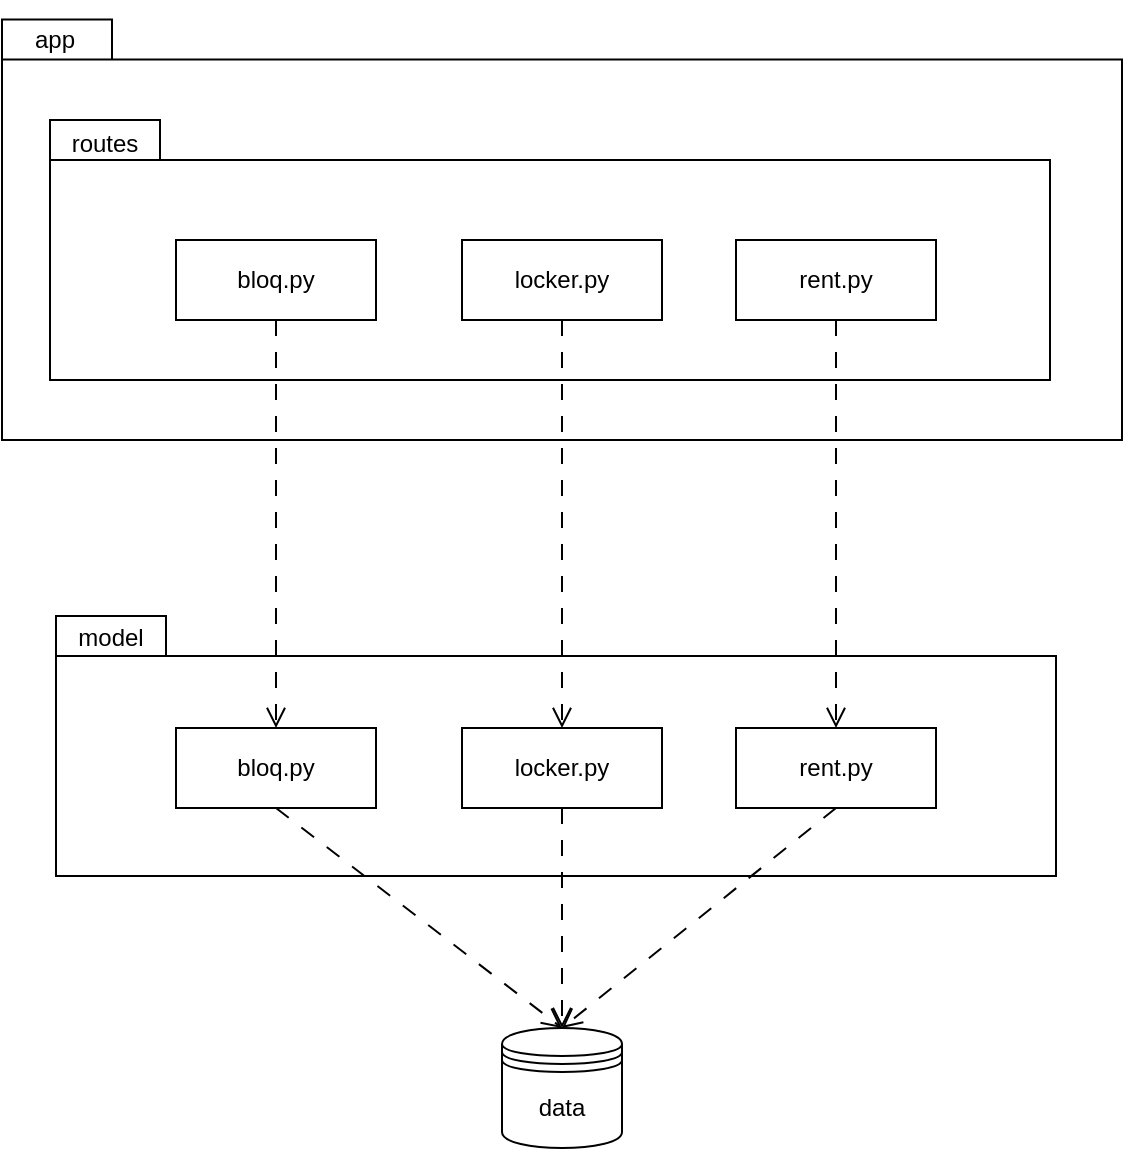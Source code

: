 <mxfile version="26.0.10">
  <diagram name="Página-1" id="oI4F6GWu77xr1iZajAhf">
    <mxGraphModel dx="1125" dy="1127" grid="1" gridSize="10" guides="1" tooltips="1" connect="1" arrows="1" fold="1" page="1" pageScale="1" pageWidth="827" pageHeight="1169" math="0" shadow="0">
      <root>
        <mxCell id="0" />
        <mxCell id="1" parent="0" />
        <mxCell id="KhIp-gEfoCLTcPAVk6ZY-23" value="" style="group" parent="1" vertex="1" connectable="0">
          <mxGeometry x="140" y="150" width="560" height="220" as="geometry" />
        </mxCell>
        <mxCell id="KhIp-gEfoCLTcPAVk6ZY-21" value="" style="shape=folder;fontStyle=1;spacingTop=10;tabWidth=55;tabHeight=20;tabPosition=left;html=1;whiteSpace=wrap;align=center;" parent="KhIp-gEfoCLTcPAVk6ZY-23" vertex="1">
          <mxGeometry y="9.706" width="560" height="210.294" as="geometry" />
        </mxCell>
        <mxCell id="KhIp-gEfoCLTcPAVk6ZY-22" value="app" style="text;html=1;align=center;verticalAlign=middle;resizable=0;points=[];autosize=1;strokeColor=none;fillColor=none;" parent="KhIp-gEfoCLTcPAVk6ZY-23" vertex="1">
          <mxGeometry x="5.999" y="5" width="40" height="30" as="geometry" />
        </mxCell>
        <mxCell id="KhIp-gEfoCLTcPAVk6ZY-11" value="" style="shape=folder;fontStyle=1;spacingTop=10;tabWidth=55;tabHeight=20;tabPosition=left;html=1;whiteSpace=wrap;align=center;" parent="KhIp-gEfoCLTcPAVk6ZY-23" vertex="1">
          <mxGeometry x="24" y="60" width="500" height="130" as="geometry" />
        </mxCell>
        <mxCell id="KhIp-gEfoCLTcPAVk6ZY-12" value="routes" style="text;html=1;align=center;verticalAlign=middle;resizable=0;points=[];autosize=1;strokeColor=none;fillColor=none;" parent="KhIp-gEfoCLTcPAVk6ZY-23" vertex="1">
          <mxGeometry x="21" y="57" width="60" height="30" as="geometry" />
        </mxCell>
        <mxCell id="KhIp-gEfoCLTcPAVk6ZY-4" value="bloq.py" style="whiteSpace=wrap;html=1;align=center;" parent="KhIp-gEfoCLTcPAVk6ZY-23" vertex="1">
          <mxGeometry x="87" y="120" width="100" height="40" as="geometry" />
        </mxCell>
        <mxCell id="KhIp-gEfoCLTcPAVk6ZY-6" value="locker.py" style="whiteSpace=wrap;html=1;align=center;" parent="KhIp-gEfoCLTcPAVk6ZY-23" vertex="1">
          <mxGeometry x="230" y="120" width="100" height="40" as="geometry" />
        </mxCell>
        <mxCell id="KhIp-gEfoCLTcPAVk6ZY-7" value="rent.py" style="whiteSpace=wrap;html=1;align=center;" parent="KhIp-gEfoCLTcPAVk6ZY-23" vertex="1">
          <mxGeometry x="367" y="120" width="100" height="40" as="geometry" />
        </mxCell>
        <mxCell id="KhIp-gEfoCLTcPAVk6ZY-3" value="data" style="shape=datastore;whiteSpace=wrap;html=1;" parent="1" vertex="1">
          <mxGeometry x="390" y="664" width="60" height="60" as="geometry" />
        </mxCell>
        <mxCell id="KhIp-gEfoCLTcPAVk6ZY-13" value="" style="shape=folder;fontStyle=1;spacingTop=10;tabWidth=55;tabHeight=20;tabPosition=left;html=1;whiteSpace=wrap;align=center;" parent="1" vertex="1">
          <mxGeometry x="167" y="458" width="500" height="130" as="geometry" />
        </mxCell>
        <mxCell id="KhIp-gEfoCLTcPAVk6ZY-14" value="model" style="text;html=1;align=center;verticalAlign=middle;resizable=0;points=[];autosize=1;strokeColor=none;fillColor=none;" parent="1" vertex="1">
          <mxGeometry x="164" y="454" width="60" height="30" as="geometry" />
        </mxCell>
        <mxCell id="KhIp-gEfoCLTcPAVk6ZY-8" value="bloq.py" style="whiteSpace=wrap;html=1;align=center;" parent="1" vertex="1">
          <mxGeometry x="227" y="514" width="100" height="40" as="geometry" />
        </mxCell>
        <mxCell id="KhIp-gEfoCLTcPAVk6ZY-9" value="locker.py" style="whiteSpace=wrap;html=1;align=center;" parent="1" vertex="1">
          <mxGeometry x="370" y="514" width="100" height="40" as="geometry" />
        </mxCell>
        <mxCell id="KhIp-gEfoCLTcPAVk6ZY-10" value="rent.py" style="whiteSpace=wrap;html=1;align=center;" parent="1" vertex="1">
          <mxGeometry x="507" y="514" width="100" height="40" as="geometry" />
        </mxCell>
        <mxCell id="KhIp-gEfoCLTcPAVk6ZY-15" value="" style="html=1;verticalAlign=bottom;endArrow=open;dashed=1;endSize=8;curved=0;rounded=0;exitX=0.5;exitY=1;exitDx=0;exitDy=0;entryX=0.5;entryY=0;entryDx=0;entryDy=0;dashPattern=8 8;endFill=0;" parent="1" source="KhIp-gEfoCLTcPAVk6ZY-4" target="KhIp-gEfoCLTcPAVk6ZY-8" edge="1">
          <mxGeometry relative="1" as="geometry">
            <mxPoint x="459" y="474" as="sourcePoint" />
            <mxPoint x="379" y="474" as="targetPoint" />
          </mxGeometry>
        </mxCell>
        <mxCell id="KhIp-gEfoCLTcPAVk6ZY-16" value="" style="html=1;verticalAlign=bottom;endArrow=open;dashed=1;endSize=8;curved=0;rounded=0;exitX=0.5;exitY=1;exitDx=0;exitDy=0;entryX=0.5;entryY=0;entryDx=0;entryDy=0;dashPattern=8 8;endFill=0;" parent="1" source="KhIp-gEfoCLTcPAVk6ZY-6" target="KhIp-gEfoCLTcPAVk6ZY-9" edge="1">
          <mxGeometry relative="1" as="geometry">
            <mxPoint x="287" y="334" as="sourcePoint" />
            <mxPoint x="287" y="524" as="targetPoint" />
          </mxGeometry>
        </mxCell>
        <mxCell id="KhIp-gEfoCLTcPAVk6ZY-17" value="" style="html=1;verticalAlign=bottom;endArrow=open;dashed=1;endSize=8;curved=0;rounded=0;exitX=0.5;exitY=1;exitDx=0;exitDy=0;dashPattern=8 8;endFill=0;" parent="1" source="KhIp-gEfoCLTcPAVk6ZY-7" target="KhIp-gEfoCLTcPAVk6ZY-10" edge="1">
          <mxGeometry relative="1" as="geometry">
            <mxPoint x="297" y="344" as="sourcePoint" />
            <mxPoint x="297" y="534" as="targetPoint" />
          </mxGeometry>
        </mxCell>
        <mxCell id="KhIp-gEfoCLTcPAVk6ZY-18" value="" style="html=1;verticalAlign=bottom;endArrow=open;dashed=1;endSize=8;curved=0;rounded=0;exitX=0.5;exitY=1;exitDx=0;exitDy=0;entryX=0.5;entryY=0;entryDx=0;entryDy=0;dashPattern=8 8;endFill=0;" parent="1" source="KhIp-gEfoCLTcPAVk6ZY-8" target="KhIp-gEfoCLTcPAVk6ZY-3" edge="1">
          <mxGeometry relative="1" as="geometry">
            <mxPoint x="307" y="354" as="sourcePoint" />
            <mxPoint x="307" y="544" as="targetPoint" />
          </mxGeometry>
        </mxCell>
        <mxCell id="KhIp-gEfoCLTcPAVk6ZY-19" value="" style="html=1;verticalAlign=bottom;endArrow=open;dashed=1;endSize=8;curved=0;rounded=0;exitX=0.5;exitY=1;exitDx=0;exitDy=0;entryX=0.5;entryY=0;entryDx=0;entryDy=0;dashPattern=8 8;endFill=0;" parent="1" source="KhIp-gEfoCLTcPAVk6ZY-9" target="KhIp-gEfoCLTcPAVk6ZY-3" edge="1">
          <mxGeometry relative="1" as="geometry">
            <mxPoint x="317" y="364" as="sourcePoint" />
            <mxPoint x="317" y="554" as="targetPoint" />
          </mxGeometry>
        </mxCell>
        <mxCell id="KhIp-gEfoCLTcPAVk6ZY-20" value="" style="html=1;verticalAlign=bottom;endArrow=open;dashed=1;endSize=8;curved=0;rounded=0;exitX=0.5;exitY=1;exitDx=0;exitDy=0;entryX=0.5;entryY=0;entryDx=0;entryDy=0;dashPattern=8 8;endFill=0;" parent="1" source="KhIp-gEfoCLTcPAVk6ZY-10" target="KhIp-gEfoCLTcPAVk6ZY-3" edge="1">
          <mxGeometry relative="1" as="geometry">
            <mxPoint x="327" y="374" as="sourcePoint" />
            <mxPoint x="327" y="564" as="targetPoint" />
          </mxGeometry>
        </mxCell>
      </root>
    </mxGraphModel>
  </diagram>
</mxfile>
